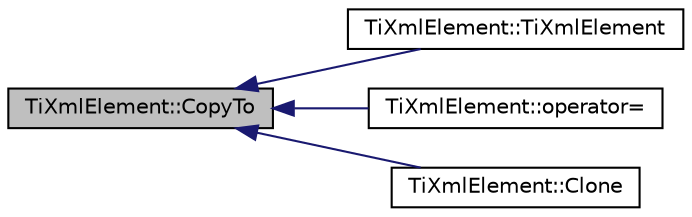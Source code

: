 digraph "TiXmlElement::CopyTo"
{
  edge [fontname="Helvetica",fontsize="10",labelfontname="Helvetica",labelfontsize="10"];
  node [fontname="Helvetica",fontsize="10",shape=record];
  rankdir="LR";
  Node1 [label="TiXmlElement::CopyTo",height=0.2,width=0.4,color="black", fillcolor="grey75", style="filled" fontcolor="black"];
  Node1 -> Node2 [dir="back",color="midnightblue",fontsize="10",style="solid",fontname="Helvetica"];
  Node2 [label="TiXmlElement::TiXmlElement",height=0.2,width=0.4,color="black", fillcolor="white", style="filled",URL="$class_ti_xml_element.html#a1ca4465f3c2eac6a60e641cd7f1d9f7e"];
  Node1 -> Node3 [dir="back",color="midnightblue",fontsize="10",style="solid",fontname="Helvetica"];
  Node3 [label="TiXmlElement::operator=",height=0.2,width=0.4,color="black", fillcolor="white", style="filled",URL="$class_ti_xml_element.html#ad58d300f4cfc0016ffa6861ebb718a0b"];
  Node1 -> Node4 [dir="back",color="midnightblue",fontsize="10",style="solid",fontname="Helvetica"];
  Node4 [label="TiXmlElement::Clone",height=0.2,width=0.4,color="black", fillcolor="white", style="filled",URL="$class_ti_xml_element.html#a13f6df105ebb1e8dc636e75cc883be32",tooltip="Creates a new Element and returns it - the returned element is a copy. "];
}
